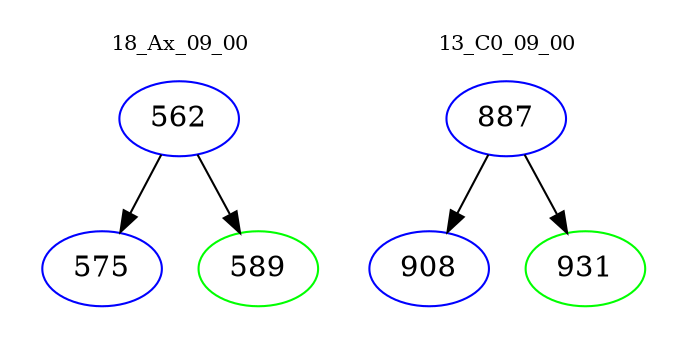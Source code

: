 digraph{
subgraph cluster_0 {
color = white
label = "18_Ax_09_00";
fontsize=10;
T0_562 [label="562", color="blue"]
T0_562 -> T0_575 [color="black"]
T0_575 [label="575", color="blue"]
T0_562 -> T0_589 [color="black"]
T0_589 [label="589", color="green"]
}
subgraph cluster_1 {
color = white
label = "13_C0_09_00";
fontsize=10;
T1_887 [label="887", color="blue"]
T1_887 -> T1_908 [color="black"]
T1_908 [label="908", color="blue"]
T1_887 -> T1_931 [color="black"]
T1_931 [label="931", color="green"]
}
}
